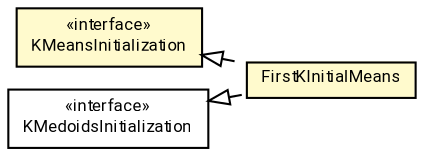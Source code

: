 #!/usr/local/bin/dot
#
# Class diagram 
# Generated by UMLGraph version R5_7_2-60-g0e99a6 (http://www.spinellis.gr/umlgraph/)
#

digraph G {
	graph [fontnames="svg"]
	edge [fontname="Roboto",fontsize=7,labelfontname="Roboto",labelfontsize=7,color="black"];
	node [fontname="Roboto",fontcolor="black",fontsize=8,shape=plaintext,margin=0,width=0,height=0];
	nodesep=0.15;
	ranksep=0.25;
	rankdir=LR;
	// de.lmu.ifi.dbs.elki.algorithm.clustering.kmeans.initialization.FirstKInitialMeans<O>
	c4405945 [label=<<table title="de.lmu.ifi.dbs.elki.algorithm.clustering.kmeans.initialization.FirstKInitialMeans" border="0" cellborder="1" cellspacing="0" cellpadding="2" bgcolor="lemonChiffon" href="FirstKInitialMeans.html" target="_parent">
		<tr><td><table border="0" cellspacing="0" cellpadding="1">
		<tr><td align="center" balign="center"> <font face="Roboto">FirstKInitialMeans</font> </td></tr>
		</table></td></tr>
		</table>>, URL="FirstKInitialMeans.html"];
	// de.lmu.ifi.dbs.elki.algorithm.clustering.kmeans.initialization.KMeansInitialization
	c4405951 [label=<<table title="de.lmu.ifi.dbs.elki.algorithm.clustering.kmeans.initialization.KMeansInitialization" border="0" cellborder="1" cellspacing="0" cellpadding="2" bgcolor="LemonChiffon" href="KMeansInitialization.html" target="_parent">
		<tr><td><table border="0" cellspacing="0" cellpadding="1">
		<tr><td align="center" balign="center"> &#171;interface&#187; </td></tr>
		<tr><td align="center" balign="center"> <font face="Roboto">KMeansInitialization</font> </td></tr>
		</table></td></tr>
		</table>>, URL="KMeansInitialization.html"];
	// de.lmu.ifi.dbs.elki.algorithm.clustering.kmeans.initialization.KMedoidsInitialization<V>
	c4405964 [label=<<table title="de.lmu.ifi.dbs.elki.algorithm.clustering.kmeans.initialization.KMedoidsInitialization" border="0" cellborder="1" cellspacing="0" cellpadding="2" href="KMedoidsInitialization.html" target="_parent">
		<tr><td><table border="0" cellspacing="0" cellpadding="1">
		<tr><td align="center" balign="center"> &#171;interface&#187; </td></tr>
		<tr><td align="center" balign="center"> <font face="Roboto">KMedoidsInitialization</font> </td></tr>
		</table></td></tr>
		</table>>, URL="KMedoidsInitialization.html"];
	// de.lmu.ifi.dbs.elki.algorithm.clustering.kmeans.initialization.FirstKInitialMeans<O> implements de.lmu.ifi.dbs.elki.algorithm.clustering.kmeans.initialization.KMeansInitialization
	c4405951 -> c4405945 [arrowtail=empty,style=dashed,dir=back,weight=9];
	// de.lmu.ifi.dbs.elki.algorithm.clustering.kmeans.initialization.FirstKInitialMeans<O> implements de.lmu.ifi.dbs.elki.algorithm.clustering.kmeans.initialization.KMedoidsInitialization<V>
	c4405964 -> c4405945 [arrowtail=empty,style=dashed,dir=back,weight=9];
}


